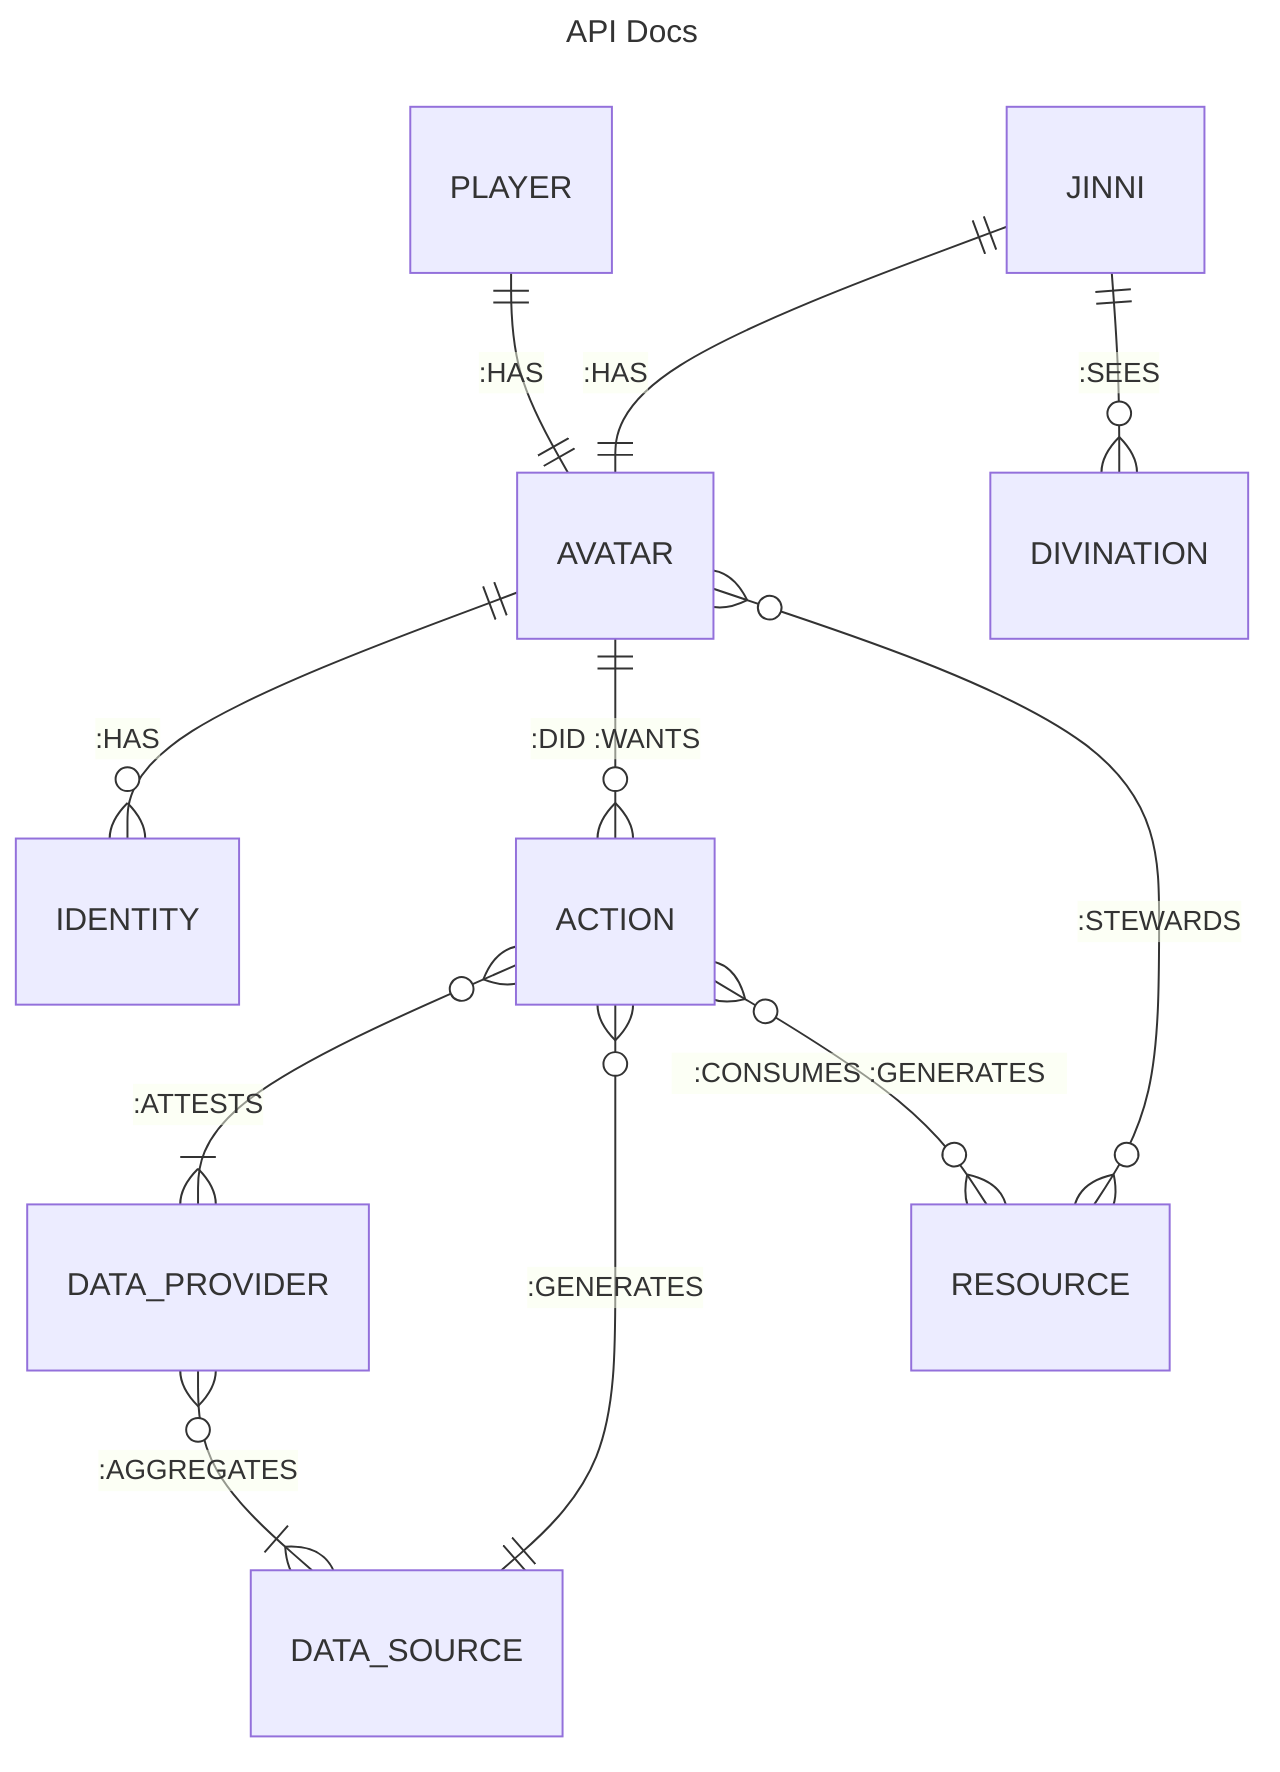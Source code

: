 ---
title: API Docs
description: Look at jinni-schema for exact fields. Generate graphic with `MERMAID_FILE_NAME=schema; mmdc -i ./$MERMAID_FILE_NAME.mmd -o ./$MERMAID_FILE_NAME.svg -t dark -b transparent && open ./$MERMAID_FILE_NAME.svg`
---
erDiagram
    PLAYER ||--|| AVATAR :":HAS"
    JINNI ||--|| AVATAR :":HAS"
    AVATAR ||--o{ IDENTITY :":HAS"
    AVATAR ||--o{ ACTION :":DID :WANTS"
    ACTION }o--|{ DATA_PROVIDER :":ATTESTS"
    DATA_PROVIDER }o--|{ DATA_SOURCE :":AGGREGATES"
    ACTION }o--|| DATA_SOURCE :":GENERATES"

    ACTION }o--o{ RESOURCE :":CONSUMES :GENERATES"
    AVATAR }o--o{ RESOURCE :":STEWARDS"
    JINNI ||--o{ DIVINATION :":SEES"